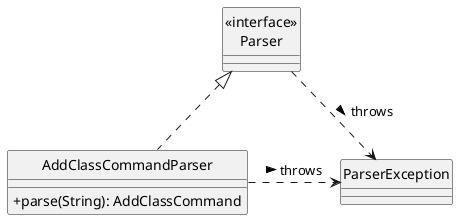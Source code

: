 @startuml
hide circle
skinparam classAttributeIconSize 0

Class "<<interface>>\nParser" as Parser
Class AddClassCommandParser {
  +parse(String): AddClassCommand
}
Class ParserException

AddClassCommandParser .up.|> Parser
Parser .right.> ParserException: throws >
AddClassCommandParser .right.> ParserException: throws >
@enduml
